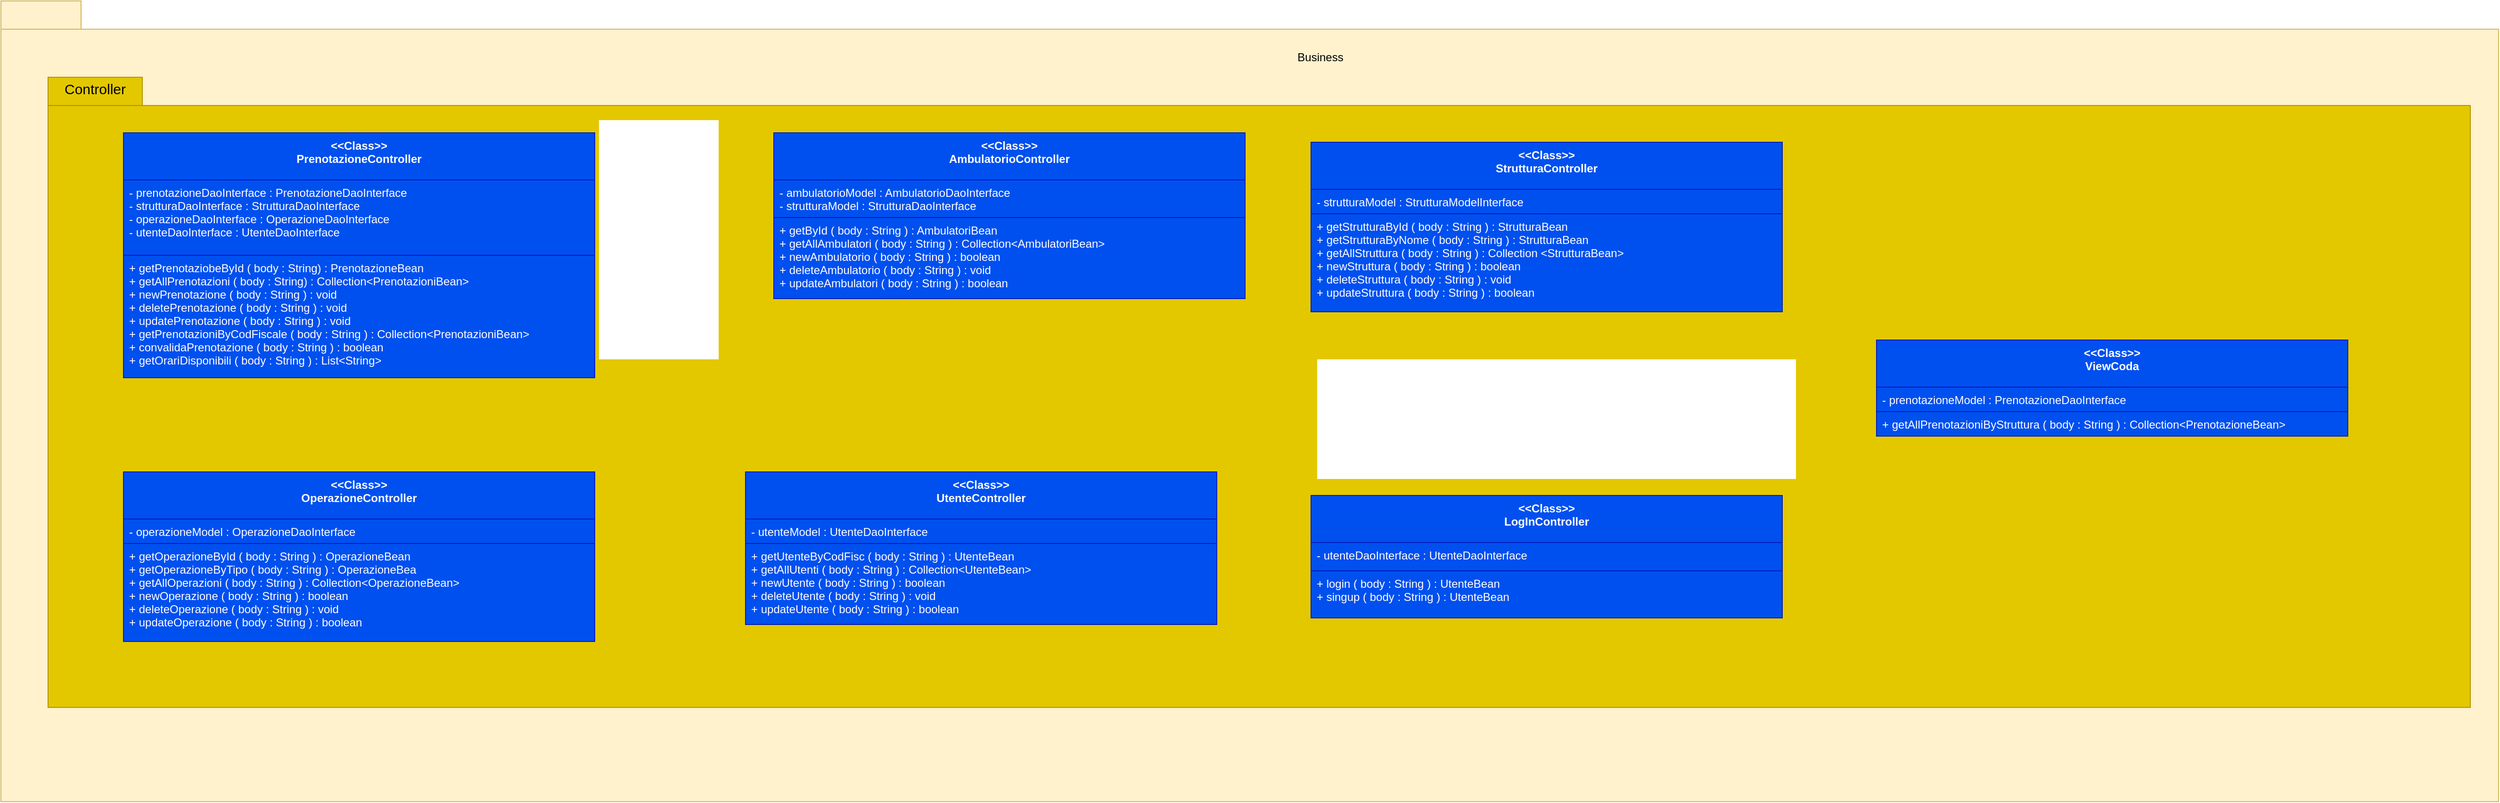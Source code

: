 <mxfile version="13.9.5" type="device"><diagram id="oaaYLRDvZi2pZjZog_aN" name="Pagina-1"><mxGraphModel dx="2857" dy="2140" grid="1" gridSize="10" guides="1" tooltips="1" connect="1" arrows="1" fold="1" page="1" pageScale="1" pageWidth="827" pageHeight="1169" math="0" shadow="0"><root><mxCell id="0"/><mxCell id="1" parent="0"/><mxCell id="uFDIvaPoWzrHx0TOq4N9-1" value="package" style="shape=folder;fontStyle=1;spacingTop=10;tabWidth=80;tabHeight=30;tabPosition=left;html=1;fillColor=#fff2cc;strokeColor=#d6b656;" vertex="1" parent="1"><mxGeometry x="150" y="160" width="2650" height="850" as="geometry"/></mxCell><mxCell id="p8q6D1VRBhW9JgvPj3aj-1" value="" style="shape=folder;fontStyle=1;spacingTop=10;tabWidth=100;tabHeight=30;tabPosition=left;html=1;fillColor=#e3c800;strokeColor=#B09500;fontColor=#ffffff;" parent="1" vertex="1"><mxGeometry x="200" y="241" width="2570" height="669" as="geometry"/></mxCell><mxCell id="p8q6D1VRBhW9JgvPj3aj-2" value="&lt;font style=&quot;font-size: 15px&quot;&gt;Controller&lt;/font&gt;" style="text;html=1;strokeColor=none;fillColor=none;align=center;verticalAlign=middle;whiteSpace=wrap;rounded=0;" parent="1" vertex="1"><mxGeometry x="230" y="243" width="40" height="20" as="geometry"/></mxCell><mxCell id="p8q6D1VRBhW9JgvPj3aj-19" value="&lt;&lt;Class&gt;&gt;&#10;OperazioneController" style="swimlane;fontStyle=1;align=center;verticalAlign=top;childLayout=stackLayout;horizontal=1;startSize=50;horizontalStack=0;resizeParent=1;resizeParentMax=0;resizeLast=0;collapsible=1;marginBottom=0;fillColor=#0050ef;strokeColor=#001DBC;fontColor=#ffffff;" parent="1" vertex="1"><mxGeometry x="280" y="660" width="500" height="180" as="geometry"/></mxCell><mxCell id="p8q6D1VRBhW9JgvPj3aj-20" value="- operazioneModel : OperazioneDaoInterface" style="text;strokeColor=#001DBC;fillColor=#0050ef;align=left;verticalAlign=top;spacingLeft=4;spacingRight=4;overflow=hidden;rotatable=0;points=[[0,0.5],[1,0.5]];portConstraint=eastwest;fontColor=#ffffff;" parent="p8q6D1VRBhW9JgvPj3aj-19" vertex="1"><mxGeometry y="50" width="500" height="26" as="geometry"/></mxCell><mxCell id="p8q6D1VRBhW9JgvPj3aj-22" value="+ getOperazioneById ( body : String ) : OperazioneBean&#10;+ getOperazioneByTipo ( body : String ) : OperazioneBea&#10;+ getAllOperazioni ( body : String ) : Collection&lt;OperazioneBean&gt;&#10;+ newOperazione ( body : String ) : boolean&#10;+ deleteOperazione ( body : String ) : void&#10;+ updateOperazione ( body : String ) : boolean" style="text;strokeColor=#001DBC;fillColor=#0050ef;align=left;verticalAlign=top;spacingLeft=4;spacingRight=4;overflow=hidden;rotatable=0;points=[[0,0.5],[1,0.5]];portConstraint=eastwest;fontColor=#ffffff;" parent="p8q6D1VRBhW9JgvPj3aj-19" vertex="1"><mxGeometry y="76" width="500" height="104" as="geometry"/></mxCell><mxCell id="p8q6D1VRBhW9JgvPj3aj-23" value="&lt;&lt;Class&gt;&gt;&#10;PrenotazioneController" style="swimlane;fontStyle=1;align=center;verticalAlign=top;childLayout=stackLayout;horizontal=1;startSize=50;horizontalStack=0;resizeParent=1;resizeParentMax=0;resizeLast=0;collapsible=1;marginBottom=0;fillColor=#0050ef;strokeColor=#001DBC;fontColor=#ffffff;" parent="1" vertex="1"><mxGeometry x="280" y="300" width="500" height="260" as="geometry"/></mxCell><mxCell id="p8q6D1VRBhW9JgvPj3aj-24" value="- prenotazioneDaoInterface : PrenotazioneDaoInterface&#10;- strutturaDaoInterface : StrutturaDaoInterface&#10;- operazioneDaoInterface : OperazioneDaoInterface&#10;- utenteDaoInterface : UtenteDaoInterface" style="text;strokeColor=#001DBC;fillColor=#0050ef;align=left;verticalAlign=top;spacingLeft=4;spacingRight=4;overflow=hidden;rotatable=0;points=[[0,0.5],[1,0.5]];portConstraint=eastwest;fontColor=#ffffff;" parent="p8q6D1VRBhW9JgvPj3aj-23" vertex="1"><mxGeometry y="50" width="500" height="80" as="geometry"/></mxCell><mxCell id="p8q6D1VRBhW9JgvPj3aj-26" value="+ getPrenotaziobeById ( body : String) : PrenotazioneBean&#10;+ getAllPrenotazioni ( body : String) : Collection&lt;PrenotazioniBean&gt;&#10;+ newPrenotazione ( body : String ) : void&#10;+ deletePrenotazione ( body : String ) : void&#10;+ updatePrenotazione ( body : String ) : void&#10;+ getPrenotazioniByCodFiscale ( body : String ) : Collection&lt;PrenotazioniBean&gt;&#10;+ convalidaPrenotazione ( body : String ) : boolean&#10;+ getOrariDisponibili ( body : String ) : List&lt;String&gt;" style="text;strokeColor=#001DBC;fillColor=#0050ef;align=left;verticalAlign=top;spacingLeft=4;spacingRight=4;overflow=hidden;rotatable=0;points=[[0,0.5],[1,0.5]];portConstraint=eastwest;fontColor=#ffffff;" parent="p8q6D1VRBhW9JgvPj3aj-23" vertex="1"><mxGeometry y="130" width="500" height="130" as="geometry"/></mxCell><mxCell id="p8q6D1VRBhW9JgvPj3aj-27" value="&lt;&lt;Class&gt;&gt;&#10;AmbulatorioController" style="swimlane;fontStyle=1;align=center;verticalAlign=top;childLayout=stackLayout;horizontal=1;startSize=50;horizontalStack=0;resizeParent=1;resizeParentMax=0;resizeLast=0;collapsible=1;marginBottom=0;fillColor=#0050ef;strokeColor=#001DBC;fontColor=#ffffff;" parent="1" vertex="1"><mxGeometry x="970" y="300" width="500" height="176" as="geometry"/></mxCell><mxCell id="p8q6D1VRBhW9JgvPj3aj-28" value="- ambulatorioModel : AmbulatorioDaoInterface&#10;- strutturaModel : StrutturaDaoInterface" style="text;strokeColor=#001DBC;fillColor=#0050ef;align=left;verticalAlign=top;spacingLeft=4;spacingRight=4;overflow=hidden;rotatable=0;points=[[0,0.5],[1,0.5]];portConstraint=eastwest;fontColor=#ffffff;" parent="p8q6D1VRBhW9JgvPj3aj-27" vertex="1"><mxGeometry y="50" width="500" height="40" as="geometry"/></mxCell><mxCell id="p8q6D1VRBhW9JgvPj3aj-30" value="+ getById ( body : String ) : AmbulatoriBean&#10;+ getAllAmbulatori ( body : String ) : Collection&lt;AmbulatoriBean&gt;&#10;+ newAmbulatorio ( body : String ) : boolean&#10;+ deleteAmbulatorio ( body : String ) : void&#10;+ updateAmbulatori ( body : String ) : boolean" style="text;strokeColor=#001DBC;fillColor=#0050ef;align=left;verticalAlign=top;spacingLeft=4;spacingRight=4;overflow=hidden;rotatable=0;points=[[0,0.5],[1,0.5]];portConstraint=eastwest;fontColor=#ffffff;" parent="p8q6D1VRBhW9JgvPj3aj-27" vertex="1"><mxGeometry y="90" width="500" height="86" as="geometry"/></mxCell><mxCell id="p8q6D1VRBhW9JgvPj3aj-35" value="&lt;&lt;Class&gt;&gt;&#10;StrutturaController" style="swimlane;fontStyle=1;align=center;verticalAlign=top;childLayout=stackLayout;horizontal=1;startSize=50;horizontalStack=0;resizeParent=1;resizeParentMax=0;resizeLast=0;collapsible=1;marginBottom=0;fillColor=#0050ef;strokeColor=#001DBC;fontColor=#ffffff;" parent="1" vertex="1"><mxGeometry x="1540" y="310" width="500" height="180" as="geometry"/></mxCell><mxCell id="p8q6D1VRBhW9JgvPj3aj-36" value="- strutturaModel : StrutturaModelInterface" style="text;strokeColor=#001DBC;fillColor=#0050ef;align=left;verticalAlign=top;spacingLeft=4;spacingRight=4;overflow=hidden;rotatable=0;points=[[0,0.5],[1,0.5]];portConstraint=eastwest;fontColor=#ffffff;" parent="p8q6D1VRBhW9JgvPj3aj-35" vertex="1"><mxGeometry y="50" width="500" height="26" as="geometry"/></mxCell><mxCell id="p8q6D1VRBhW9JgvPj3aj-38" value="+ getStrutturaById ( body : String ) : StrutturaBean&#10;+ getStrutturaByNome ( body : String ) : StrutturaBean&#10;+ getAllStruttura ( body : String ) : Collection &lt;StrutturaBean&gt;&#10;+ newStruttura ( body : String ) : boolean&#10;+ deleteStruttura ( body : String ) : void&#10;+ updateStruttura ( body : String ) : boolean" style="text;strokeColor=#001DBC;fillColor=#0050ef;align=left;verticalAlign=top;spacingLeft=4;spacingRight=4;overflow=hidden;rotatable=0;points=[[0,0.5],[1,0.5]];portConstraint=eastwest;fontColor=#ffffff;" parent="p8q6D1VRBhW9JgvPj3aj-35" vertex="1"><mxGeometry y="76" width="500" height="104" as="geometry"/></mxCell><mxCell id="p8q6D1VRBhW9JgvPj3aj-39" value="&lt;&lt;Class&gt;&gt;&#10;UtenteController" style="swimlane;fontStyle=1;align=center;verticalAlign=top;childLayout=stackLayout;horizontal=1;startSize=50;horizontalStack=0;resizeParent=1;resizeParentMax=0;resizeLast=0;collapsible=1;marginBottom=0;fillColor=#0050ef;strokeColor=#001DBC;fontColor=#ffffff;" parent="1" vertex="1"><mxGeometry x="940" y="660" width="500" height="162" as="geometry"/></mxCell><mxCell id="p8q6D1VRBhW9JgvPj3aj-40" value="- utenteModel : UtenteDaoInterface" style="text;strokeColor=#001DBC;fillColor=#0050ef;align=left;verticalAlign=top;spacingLeft=4;spacingRight=4;overflow=hidden;rotatable=0;points=[[0,0.5],[1,0.5]];portConstraint=eastwest;fontColor=#ffffff;" parent="p8q6D1VRBhW9JgvPj3aj-39" vertex="1"><mxGeometry y="50" width="500" height="26" as="geometry"/></mxCell><mxCell id="p8q6D1VRBhW9JgvPj3aj-42" value="+ getUtenteByCodFisc ( body : String ) : UtenteBean&#10;+ getAllUtenti ( body : String ) : Collection&lt;UtenteBean&gt;&#10;+ newUtente ( body : String ) : boolean&#10;+ deleteUtente ( body : String ) : void&#10;+ updateUtente ( body : String ) : boolean" style="text;strokeColor=#001DBC;fillColor=#0050ef;align=left;verticalAlign=top;spacingLeft=4;spacingRight=4;overflow=hidden;rotatable=0;points=[[0,0.5],[1,0.5]];portConstraint=eastwest;fontColor=#ffffff;" parent="p8q6D1VRBhW9JgvPj3aj-39" vertex="1"><mxGeometry y="76" width="500" height="86" as="geometry"/></mxCell><mxCell id="p8q6D1VRBhW9JgvPj3aj-43" value="&lt;&lt;Class&gt;&gt;&#10;ViewCoda" style="swimlane;fontStyle=1;align=center;verticalAlign=top;childLayout=stackLayout;horizontal=1;startSize=50;horizontalStack=0;resizeParent=1;resizeParentMax=0;resizeLast=0;collapsible=1;marginBottom=0;fillColor=#0050ef;strokeColor=#001DBC;fontColor=#ffffff;" parent="1" vertex="1"><mxGeometry x="2140" y="520" width="500" height="102" as="geometry"/></mxCell><mxCell id="p8q6D1VRBhW9JgvPj3aj-44" value="- prenotazioneModel : PrenotazioneDaoInterface" style="text;strokeColor=#001DBC;fillColor=#0050ef;align=left;verticalAlign=top;spacingLeft=4;spacingRight=4;overflow=hidden;rotatable=0;points=[[0,0.5],[1,0.5]];portConstraint=eastwest;fontColor=#ffffff;" parent="p8q6D1VRBhW9JgvPj3aj-43" vertex="1"><mxGeometry y="50" width="500" height="26" as="geometry"/></mxCell><mxCell id="p8q6D1VRBhW9JgvPj3aj-46" value="+ getAllPrenotazioniByStruttura ( body : String ) : Collection&lt;PrenotazioneBean&gt;" style="text;strokeColor=#001DBC;fillColor=#0050ef;align=left;verticalAlign=top;spacingLeft=4;spacingRight=4;overflow=hidden;rotatable=0;points=[[0,0.5],[1,0.5]];portConstraint=eastwest;fontColor=#ffffff;" parent="p8q6D1VRBhW9JgvPj3aj-43" vertex="1"><mxGeometry y="76" width="500" height="26" as="geometry"/></mxCell><mxCell id="p8q6D1VRBhW9JgvPj3aj-47" value="&lt;&lt;Class&gt;&gt;&#10;LogInController" style="swimlane;fontStyle=1;align=center;verticalAlign=top;childLayout=stackLayout;horizontal=1;startSize=50;horizontalStack=0;resizeParent=1;resizeParentMax=0;resizeLast=0;collapsible=1;marginBottom=0;fillColor=#0050ef;strokeColor=#001DBC;fontColor=#ffffff;" parent="1" vertex="1"><mxGeometry x="1540" y="685" width="500" height="130" as="geometry"/></mxCell><mxCell id="p8q6D1VRBhW9JgvPj3aj-48" value="- utenteDaoInterface : UtenteDaoInterface" style="text;strokeColor=#001DBC;fillColor=#0050ef;align=left;verticalAlign=top;spacingLeft=4;spacingRight=4;overflow=hidden;rotatable=0;points=[[0,0.5],[1,0.5]];portConstraint=eastwest;fontColor=#ffffff;" parent="p8q6D1VRBhW9JgvPj3aj-47" vertex="1"><mxGeometry y="50" width="500" height="30" as="geometry"/></mxCell><mxCell id="p8q6D1VRBhW9JgvPj3aj-50" value="+ login ( body : String ) : UtenteBean&#10;+ singup ( body : String ) : UtenteBean" style="text;strokeColor=#001DBC;fillColor=#0050ef;align=left;verticalAlign=top;spacingLeft=4;spacingRight=4;overflow=hidden;rotatable=0;points=[[0,0.5],[1,0.5]];portConstraint=eastwest;fontColor=#ffffff;" parent="p8q6D1VRBhW9JgvPj3aj-47" vertex="1"><mxGeometry y="80" width="500" height="50" as="geometry"/></mxCell><mxCell id="uFDIvaPoWzrHx0TOq4N9-2" value="Business" style="text;html=1;strokeColor=none;fillColor=none;align=center;verticalAlign=middle;whiteSpace=wrap;rounded=0;" vertex="1" parent="1"><mxGeometry x="1530" y="210" width="40" height="20" as="geometry"/></mxCell></root></mxGraphModel></diagram></mxfile>